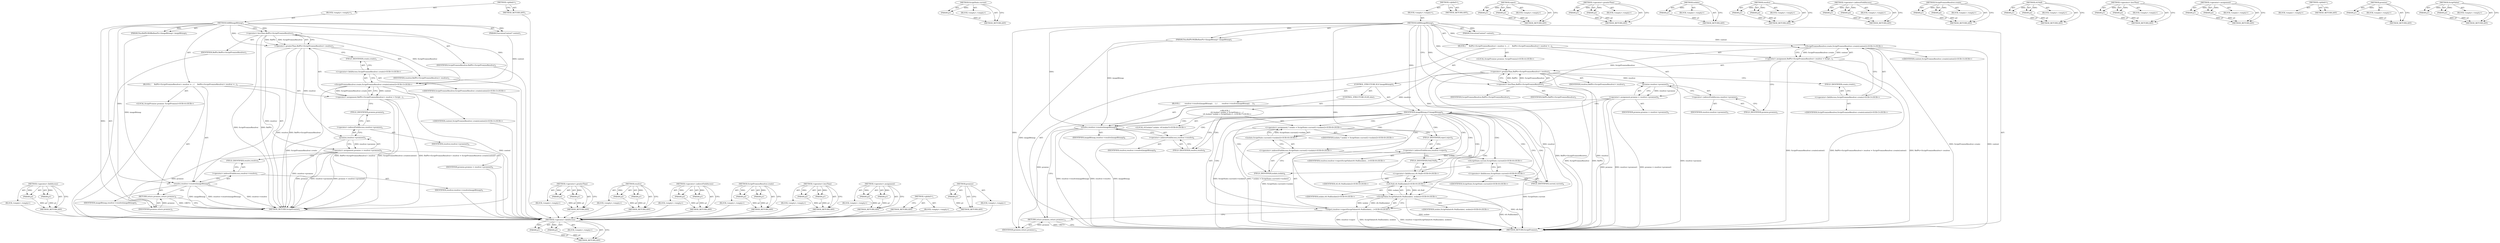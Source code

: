 digraph "ScriptValue" {
vulnerable_78 [label=<(METHOD,&lt;operator&gt;.fieldAccess)>];
vulnerable_79 [label=<(PARAM,p1)>];
vulnerable_80 [label=<(PARAM,p2)>];
vulnerable_81 [label=<(BLOCK,&lt;empty&gt;,&lt;empty&gt;)>];
vulnerable_82 [label=<(METHOD_RETURN,ANY)>];
vulnerable_6 [label=<(METHOD,&lt;global&gt;)<SUB>1</SUB>>];
vulnerable_7 [label=<(BLOCK,&lt;empty&gt;,&lt;empty&gt;)<SUB>1</SUB>>];
vulnerable_8 [label=<(METHOD,fulfillImageBitmap)<SUB>1</SUB>>];
vulnerable_9 [label=<(PARAM,ExecutionContext* context)<SUB>1</SUB>>];
vulnerable_10 [label=<(PARAM,PassRefPtrWillBeRawPtr&lt;ImageBitmap&gt; imageBitmap)<SUB>1</SUB>>];
vulnerable_11 [label=<(BLOCK,{
     RefPtr&lt;ScriptPromiseResolver&gt; resolver =...,{
     RefPtr&lt;ScriptPromiseResolver&gt; resolver =...)<SUB>2</SUB>>];
vulnerable_12 [label=<(&lt;operator&gt;.assignment,RefPtr&lt;ScriptPromiseResolver&gt; resolver = Script...)<SUB>3</SUB>>];
vulnerable_13 [label=<(&lt;operator&gt;.greaterThan,RefPtr&lt;ScriptPromiseResolver&gt; resolver)<SUB>3</SUB>>];
vulnerable_14 [label=<(&lt;operator&gt;.lessThan,RefPtr&lt;ScriptPromiseResolver)<SUB>3</SUB>>];
vulnerable_15 [label=<(IDENTIFIER,RefPtr,RefPtr&lt;ScriptPromiseResolver)<SUB>3</SUB>>];
vulnerable_16 [label=<(IDENTIFIER,ScriptPromiseResolver,RefPtr&lt;ScriptPromiseResolver)<SUB>3</SUB>>];
vulnerable_17 [label=<(IDENTIFIER,resolver,RefPtr&lt;ScriptPromiseResolver&gt; resolver)<SUB>3</SUB>>];
vulnerable_18 [label="<(ScriptPromiseResolver.create,ScriptPromiseResolver::create(context))<SUB>3</SUB>>"];
vulnerable_19 [label="<(&lt;operator&gt;.fieldAccess,ScriptPromiseResolver::create)<SUB>3</SUB>>"];
vulnerable_20 [label="<(IDENTIFIER,ScriptPromiseResolver,ScriptPromiseResolver::create(context))<SUB>3</SUB>>"];
vulnerable_21 [label=<(FIELD_IDENTIFIER,create,create)<SUB>3</SUB>>];
vulnerable_22 [label="<(IDENTIFIER,context,ScriptPromiseResolver::create(context))<SUB>3</SUB>>"];
vulnerable_23 [label="<(LOCAL,ScriptPromise promise: ScriptPromise)<SUB>4</SUB>>"];
vulnerable_24 [label=<(&lt;operator&gt;.assignment,promise = resolver-&gt;promise())<SUB>4</SUB>>];
vulnerable_25 [label=<(IDENTIFIER,promise,promise = resolver-&gt;promise())<SUB>4</SUB>>];
vulnerable_26 [label=<(promise,resolver-&gt;promise())<SUB>4</SUB>>];
vulnerable_27 [label=<(&lt;operator&gt;.indirectFieldAccess,resolver-&gt;promise)<SUB>4</SUB>>];
vulnerable_28 [label=<(IDENTIFIER,resolver,resolver-&gt;promise())<SUB>4</SUB>>];
vulnerable_29 [label=<(FIELD_IDENTIFIER,promise,promise)<SUB>4</SUB>>];
vulnerable_30 [label=<(resolve,resolver-&gt;resolve(imageBitmap))<SUB>5</SUB>>];
vulnerable_31 [label=<(&lt;operator&gt;.indirectFieldAccess,resolver-&gt;resolve)<SUB>5</SUB>>];
vulnerable_32 [label=<(IDENTIFIER,resolver,resolver-&gt;resolve(imageBitmap))<SUB>5</SUB>>];
vulnerable_33 [label=<(FIELD_IDENTIFIER,resolve,resolve)<SUB>5</SUB>>];
vulnerable_34 [label=<(IDENTIFIER,imageBitmap,resolver-&gt;resolve(imageBitmap))<SUB>5</SUB>>];
vulnerable_35 [label=<(RETURN,return promise;,return promise;)<SUB>6</SUB>>];
vulnerable_36 [label=<(IDENTIFIER,promise,return promise;)<SUB>6</SUB>>];
vulnerable_37 [label=<(METHOD_RETURN,ScriptPromise)<SUB>1</SUB>>];
vulnerable_39 [label=<(METHOD_RETURN,ANY)<SUB>1</SUB>>];
vulnerable_63 [label=<(METHOD,&lt;operator&gt;.greaterThan)>];
vulnerable_64 [label=<(PARAM,p1)>];
vulnerable_65 [label=<(PARAM,p2)>];
vulnerable_66 [label=<(BLOCK,&lt;empty&gt;,&lt;empty&gt;)>];
vulnerable_67 [label=<(METHOD_RETURN,ANY)>];
vulnerable_92 [label=<(METHOD,resolve)>];
vulnerable_93 [label=<(PARAM,p1)>];
vulnerable_94 [label=<(PARAM,p2)>];
vulnerable_95 [label=<(BLOCK,&lt;empty&gt;,&lt;empty&gt;)>];
vulnerable_96 [label=<(METHOD_RETURN,ANY)>];
vulnerable_87 [label=<(METHOD,&lt;operator&gt;.indirectFieldAccess)>];
vulnerable_88 [label=<(PARAM,p1)>];
vulnerable_89 [label=<(PARAM,p2)>];
vulnerable_90 [label=<(BLOCK,&lt;empty&gt;,&lt;empty&gt;)>];
vulnerable_91 [label=<(METHOD_RETURN,ANY)>];
vulnerable_73 [label=<(METHOD,ScriptPromiseResolver.create)>];
vulnerable_74 [label=<(PARAM,p1)>];
vulnerable_75 [label=<(PARAM,p2)>];
vulnerable_76 [label=<(BLOCK,&lt;empty&gt;,&lt;empty&gt;)>];
vulnerable_77 [label=<(METHOD_RETURN,ANY)>];
vulnerable_68 [label=<(METHOD,&lt;operator&gt;.lessThan)>];
vulnerable_69 [label=<(PARAM,p1)>];
vulnerable_70 [label=<(PARAM,p2)>];
vulnerable_71 [label=<(BLOCK,&lt;empty&gt;,&lt;empty&gt;)>];
vulnerable_72 [label=<(METHOD_RETURN,ANY)>];
vulnerable_58 [label=<(METHOD,&lt;operator&gt;.assignment)>];
vulnerable_59 [label=<(PARAM,p1)>];
vulnerable_60 [label=<(PARAM,p2)>];
vulnerable_61 [label=<(BLOCK,&lt;empty&gt;,&lt;empty&gt;)>];
vulnerable_62 [label=<(METHOD_RETURN,ANY)>];
vulnerable_52 [label=<(METHOD,&lt;global&gt;)<SUB>1</SUB>>];
vulnerable_53 [label=<(BLOCK,&lt;empty&gt;,&lt;empty&gt;)>];
vulnerable_54 [label=<(METHOD_RETURN,ANY)>];
vulnerable_83 [label=<(METHOD,promise)>];
vulnerable_84 [label=<(PARAM,p1)>];
vulnerable_85 [label=<(BLOCK,&lt;empty&gt;,&lt;empty&gt;)>];
vulnerable_86 [label=<(METHOD_RETURN,ANY)>];
fixed_108 [label=<(METHOD,&lt;operator&gt;.fieldAccess)>];
fixed_109 [label=<(PARAM,p1)>];
fixed_110 [label=<(PARAM,p2)>];
fixed_111 [label=<(BLOCK,&lt;empty&gt;,&lt;empty&gt;)>];
fixed_112 [label=<(METHOD_RETURN,ANY)>];
fixed_131 [label=<(METHOD,ScriptState.current)>];
fixed_132 [label=<(PARAM,p1)>];
fixed_133 [label=<(BLOCK,&lt;empty&gt;,&lt;empty&gt;)>];
fixed_134 [label=<(METHOD_RETURN,ANY)>];
fixed_6 [label=<(METHOD,&lt;global&gt;)<SUB>1</SUB>>];
fixed_7 [label=<(BLOCK,&lt;empty&gt;,&lt;empty&gt;)<SUB>1</SUB>>];
fixed_8 [label=<(METHOD,fulfillImageBitmap)<SUB>1</SUB>>];
fixed_9 [label=<(PARAM,ExecutionContext* context)<SUB>1</SUB>>];
fixed_10 [label=<(PARAM,PassRefPtrWillBeRawPtr&lt;ImageBitmap&gt; imageBitmap)<SUB>1</SUB>>];
fixed_11 [label=<(BLOCK,{
     RefPtr&lt;ScriptPromiseResolver&gt; resolver =...,{
     RefPtr&lt;ScriptPromiseResolver&gt; resolver =...)<SUB>2</SUB>>];
fixed_12 [label=<(&lt;operator&gt;.assignment,RefPtr&lt;ScriptPromiseResolver&gt; resolver = Script...)<SUB>3</SUB>>];
fixed_13 [label=<(&lt;operator&gt;.greaterThan,RefPtr&lt;ScriptPromiseResolver&gt; resolver)<SUB>3</SUB>>];
fixed_14 [label=<(&lt;operator&gt;.lessThan,RefPtr&lt;ScriptPromiseResolver)<SUB>3</SUB>>];
fixed_15 [label=<(IDENTIFIER,RefPtr,RefPtr&lt;ScriptPromiseResolver)<SUB>3</SUB>>];
fixed_16 [label=<(IDENTIFIER,ScriptPromiseResolver,RefPtr&lt;ScriptPromiseResolver)<SUB>3</SUB>>];
fixed_17 [label=<(IDENTIFIER,resolver,RefPtr&lt;ScriptPromiseResolver&gt; resolver)<SUB>3</SUB>>];
fixed_18 [label="<(ScriptPromiseResolver.create,ScriptPromiseResolver::create(context))<SUB>3</SUB>>"];
fixed_19 [label="<(&lt;operator&gt;.fieldAccess,ScriptPromiseResolver::create)<SUB>3</SUB>>"];
fixed_20 [label="<(IDENTIFIER,ScriptPromiseResolver,ScriptPromiseResolver::create(context))<SUB>3</SUB>>"];
fixed_21 [label=<(FIELD_IDENTIFIER,create,create)<SUB>3</SUB>>];
fixed_22 [label="<(IDENTIFIER,context,ScriptPromiseResolver::create(context))<SUB>3</SUB>>"];
fixed_23 [label="<(LOCAL,ScriptPromise promise: ScriptPromise)<SUB>4</SUB>>"];
fixed_24 [label=<(&lt;operator&gt;.assignment,promise = resolver-&gt;promise())<SUB>4</SUB>>];
fixed_25 [label=<(IDENTIFIER,promise,promise = resolver-&gt;promise())<SUB>4</SUB>>];
fixed_26 [label=<(promise,resolver-&gt;promise())<SUB>4</SUB>>];
fixed_27 [label=<(&lt;operator&gt;.indirectFieldAccess,resolver-&gt;promise)<SUB>4</SUB>>];
fixed_28 [label=<(IDENTIFIER,resolver,resolver-&gt;promise())<SUB>4</SUB>>];
fixed_29 [label=<(FIELD_IDENTIFIER,promise,promise)<SUB>4</SUB>>];
fixed_30 [label=<(CONTROL_STRUCTURE,IF,if (imageBitmap))<SUB>5</SUB>>];
fixed_31 [label=<(IDENTIFIER,imageBitmap,if (imageBitmap))<SUB>5</SUB>>];
fixed_32 [label=<(BLOCK,{
        resolver-&gt;resolve(imageBitmap);
    },{
        resolver-&gt;resolve(imageBitmap);
    })<SUB>5</SUB>>];
fixed_33 [label=<(resolve,resolver-&gt;resolve(imageBitmap))<SUB>6</SUB>>];
fixed_34 [label=<(&lt;operator&gt;.indirectFieldAccess,resolver-&gt;resolve)<SUB>6</SUB>>];
fixed_35 [label=<(IDENTIFIER,resolver,resolver-&gt;resolve(imageBitmap))<SUB>6</SUB>>];
fixed_36 [label=<(FIELD_IDENTIFIER,resolve,resolve)<SUB>6</SUB>>];
fixed_37 [label=<(IDENTIFIER,imageBitmap,resolver-&gt;resolve(imageBitmap))<SUB>6</SUB>>];
fixed_38 [label=<(CONTROL_STRUCTURE,ELSE,else)<SUB>7</SUB>>];
fixed_39 [label="<(BLOCK,{
        v8::Isolate* isolate = ScriptState::c...,{
        v8::Isolate* isolate = ScriptState::c...)<SUB>7</SUB>>"];
fixed_40 [label="<(LOCAL,v8.Isolate* isolate: v8.Isolate*)<SUB>8</SUB>>"];
fixed_41 [label="<(&lt;operator&gt;.assignment,* isolate = ScriptState::current()-&gt;isolate())<SUB>8</SUB>>"];
fixed_42 [label="<(IDENTIFIER,isolate,* isolate = ScriptState::current()-&gt;isolate())<SUB>8</SUB>>"];
fixed_43 [label="<(isolate,ScriptState::current()-&gt;isolate())<SUB>8</SUB>>"];
fixed_44 [label="<(&lt;operator&gt;.indirectFieldAccess,ScriptState::current()-&gt;isolate)<SUB>8</SUB>>"];
fixed_45 [label="<(ScriptState.current,ScriptState::current())<SUB>8</SUB>>"];
fixed_46 [label="<(&lt;operator&gt;.fieldAccess,ScriptState::current)<SUB>8</SUB>>"];
fixed_47 [label="<(IDENTIFIER,ScriptState,ScriptState::current())<SUB>8</SUB>>"];
fixed_48 [label=<(FIELD_IDENTIFIER,current,current)<SUB>8</SUB>>];
fixed_49 [label=<(FIELD_IDENTIFIER,isolate,isolate)<SUB>8</SUB>>];
fixed_50 [label="<(reject,resolver-&gt;reject(ScriptValue(v8::Null(isolate),...)<SUB>9</SUB>>"];
fixed_51 [label=<(&lt;operator&gt;.indirectFieldAccess,resolver-&gt;reject)<SUB>9</SUB>>];
fixed_52 [label="<(IDENTIFIER,resolver,resolver-&gt;reject(ScriptValue(v8::Null(isolate),...)<SUB>9</SUB>>"];
fixed_53 [label=<(FIELD_IDENTIFIER,reject,reject)<SUB>9</SUB>>];
fixed_54 [label="<(ScriptValue,ScriptValue(v8::Null(isolate), isolate))<SUB>9</SUB>>"];
fixed_55 [label="<(v8.Null,v8::Null(isolate))<SUB>9</SUB>>"];
fixed_56 [label="<(&lt;operator&gt;.fieldAccess,v8::Null)<SUB>9</SUB>>"];
fixed_57 [label="<(IDENTIFIER,v8,v8::Null(isolate))<SUB>9</SUB>>"];
fixed_58 [label=<(FIELD_IDENTIFIER,Null,Null)<SUB>9</SUB>>];
fixed_59 [label="<(IDENTIFIER,isolate,v8::Null(isolate))<SUB>9</SUB>>"];
fixed_60 [label="<(IDENTIFIER,isolate,ScriptValue(v8::Null(isolate), isolate))<SUB>9</SUB>>"];
fixed_61 [label=<(RETURN,return promise;,return promise;)<SUB>11</SUB>>];
fixed_62 [label=<(IDENTIFIER,promise,return promise;)<SUB>11</SUB>>];
fixed_63 [label=<(METHOD_RETURN,ScriptPromise)<SUB>1</SUB>>];
fixed_65 [label=<(METHOD_RETURN,ANY)<SUB>1</SUB>>];
fixed_135 [label=<(METHOD,reject)>];
fixed_136 [label=<(PARAM,p1)>];
fixed_137 [label=<(PARAM,p2)>];
fixed_138 [label=<(BLOCK,&lt;empty&gt;,&lt;empty&gt;)>];
fixed_139 [label=<(METHOD_RETURN,ANY)>];
fixed_93 [label=<(METHOD,&lt;operator&gt;.greaterThan)>];
fixed_94 [label=<(PARAM,p1)>];
fixed_95 [label=<(PARAM,p2)>];
fixed_96 [label=<(BLOCK,&lt;empty&gt;,&lt;empty&gt;)>];
fixed_97 [label=<(METHOD_RETURN,ANY)>];
fixed_127 [label=<(METHOD,isolate)>];
fixed_128 [label=<(PARAM,p1)>];
fixed_129 [label=<(BLOCK,&lt;empty&gt;,&lt;empty&gt;)>];
fixed_130 [label=<(METHOD_RETURN,ANY)>];
fixed_122 [label=<(METHOD,resolve)>];
fixed_123 [label=<(PARAM,p1)>];
fixed_124 [label=<(PARAM,p2)>];
fixed_125 [label=<(BLOCK,&lt;empty&gt;,&lt;empty&gt;)>];
fixed_126 [label=<(METHOD_RETURN,ANY)>];
fixed_117 [label=<(METHOD,&lt;operator&gt;.indirectFieldAccess)>];
fixed_118 [label=<(PARAM,p1)>];
fixed_119 [label=<(PARAM,p2)>];
fixed_120 [label=<(BLOCK,&lt;empty&gt;,&lt;empty&gt;)>];
fixed_121 [label=<(METHOD_RETURN,ANY)>];
fixed_103 [label=<(METHOD,ScriptPromiseResolver.create)>];
fixed_104 [label=<(PARAM,p1)>];
fixed_105 [label=<(PARAM,p2)>];
fixed_106 [label=<(BLOCK,&lt;empty&gt;,&lt;empty&gt;)>];
fixed_107 [label=<(METHOD_RETURN,ANY)>];
fixed_145 [label=<(METHOD,v8.Null)>];
fixed_146 [label=<(PARAM,p1)>];
fixed_147 [label=<(PARAM,p2)>];
fixed_148 [label=<(BLOCK,&lt;empty&gt;,&lt;empty&gt;)>];
fixed_149 [label=<(METHOD_RETURN,ANY)>];
fixed_98 [label=<(METHOD,&lt;operator&gt;.lessThan)>];
fixed_99 [label=<(PARAM,p1)>];
fixed_100 [label=<(PARAM,p2)>];
fixed_101 [label=<(BLOCK,&lt;empty&gt;,&lt;empty&gt;)>];
fixed_102 [label=<(METHOD_RETURN,ANY)>];
fixed_88 [label=<(METHOD,&lt;operator&gt;.assignment)>];
fixed_89 [label=<(PARAM,p1)>];
fixed_90 [label=<(PARAM,p2)>];
fixed_91 [label=<(BLOCK,&lt;empty&gt;,&lt;empty&gt;)>];
fixed_92 [label=<(METHOD_RETURN,ANY)>];
fixed_82 [label=<(METHOD,&lt;global&gt;)<SUB>1</SUB>>];
fixed_83 [label=<(BLOCK,&lt;empty&gt;,&lt;empty&gt;)>];
fixed_84 [label=<(METHOD_RETURN,ANY)>];
fixed_113 [label=<(METHOD,promise)>];
fixed_114 [label=<(PARAM,p1)>];
fixed_115 [label=<(BLOCK,&lt;empty&gt;,&lt;empty&gt;)>];
fixed_116 [label=<(METHOD_RETURN,ANY)>];
fixed_140 [label=<(METHOD,ScriptValue)>];
fixed_141 [label=<(PARAM,p1)>];
fixed_142 [label=<(PARAM,p2)>];
fixed_143 [label=<(BLOCK,&lt;empty&gt;,&lt;empty&gt;)>];
fixed_144 [label=<(METHOD_RETURN,ANY)>];
vulnerable_78 -> vulnerable_79  [key=0, label="AST: "];
vulnerable_78 -> vulnerable_79  [key=1, label="DDG: "];
vulnerable_78 -> vulnerable_81  [key=0, label="AST: "];
vulnerable_78 -> vulnerable_80  [key=0, label="AST: "];
vulnerable_78 -> vulnerable_80  [key=1, label="DDG: "];
vulnerable_78 -> vulnerable_82  [key=0, label="AST: "];
vulnerable_78 -> vulnerable_82  [key=1, label="CFG: "];
vulnerable_79 -> vulnerable_82  [key=0, label="DDG: p1"];
vulnerable_80 -> vulnerable_82  [key=0, label="DDG: p2"];
vulnerable_81 -> fixed_108  [key=0];
vulnerable_82 -> fixed_108  [key=0];
vulnerable_6 -> vulnerable_7  [key=0, label="AST: "];
vulnerable_6 -> vulnerable_39  [key=0, label="AST: "];
vulnerable_6 -> vulnerable_39  [key=1, label="CFG: "];
vulnerable_7 -> vulnerable_8  [key=0, label="AST: "];
vulnerable_8 -> vulnerable_9  [key=0, label="AST: "];
vulnerable_8 -> vulnerable_9  [key=1, label="DDG: "];
vulnerable_8 -> vulnerable_10  [key=0, label="AST: "];
vulnerable_8 -> vulnerable_10  [key=1, label="DDG: "];
vulnerable_8 -> vulnerable_11  [key=0, label="AST: "];
vulnerable_8 -> vulnerable_37  [key=0, label="AST: "];
vulnerable_8 -> vulnerable_14  [key=0, label="CFG: "];
vulnerable_8 -> vulnerable_14  [key=1, label="DDG: "];
vulnerable_8 -> vulnerable_30  [key=0, label="DDG: "];
vulnerable_8 -> vulnerable_36  [key=0, label="DDG: "];
vulnerable_8 -> vulnerable_13  [key=0, label="DDG: "];
vulnerable_8 -> vulnerable_18  [key=0, label="DDG: "];
vulnerable_9 -> vulnerable_18  [key=0, label="DDG: context"];
vulnerable_10 -> vulnerable_30  [key=0, label="DDG: imageBitmap"];
vulnerable_11 -> vulnerable_12  [key=0, label="AST: "];
vulnerable_11 -> vulnerable_23  [key=0, label="AST: "];
vulnerable_11 -> vulnerable_24  [key=0, label="AST: "];
vulnerable_11 -> vulnerable_30  [key=0, label="AST: "];
vulnerable_11 -> vulnerable_35  [key=0, label="AST: "];
vulnerable_12 -> vulnerable_13  [key=0, label="AST: "];
vulnerable_12 -> vulnerable_18  [key=0, label="AST: "];
vulnerable_12 -> vulnerable_29  [key=0, label="CFG: "];
vulnerable_12 -> vulnerable_37  [key=0, label="DDG: RefPtr&lt;ScriptPromiseResolver&gt; resolver"];
vulnerable_12 -> vulnerable_37  [key=1, label="DDG: ScriptPromiseResolver::create(context)"];
vulnerable_12 -> vulnerable_37  [key=2, label="DDG: RefPtr&lt;ScriptPromiseResolver&gt; resolver = ScriptPromiseResolver::create(context)"];
vulnerable_13 -> vulnerable_14  [key=0, label="AST: "];
vulnerable_13 -> vulnerable_17  [key=0, label="AST: "];
vulnerable_13 -> vulnerable_21  [key=0, label="CFG: "];
vulnerable_13 -> vulnerable_37  [key=0, label="DDG: RefPtr&lt;ScriptPromiseResolver"];
vulnerable_13 -> vulnerable_37  [key=1, label="DDG: resolver"];
vulnerable_13 -> vulnerable_30  [key=0, label="DDG: resolver"];
vulnerable_13 -> vulnerable_26  [key=0, label="DDG: resolver"];
vulnerable_14 -> vulnerable_15  [key=0, label="AST: "];
vulnerable_14 -> vulnerable_16  [key=0, label="AST: "];
vulnerable_14 -> vulnerable_13  [key=0, label="CFG: "];
vulnerable_14 -> vulnerable_13  [key=1, label="DDG: RefPtr"];
vulnerable_14 -> vulnerable_13  [key=2, label="DDG: ScriptPromiseResolver"];
vulnerable_14 -> vulnerable_37  [key=0, label="DDG: ScriptPromiseResolver"];
vulnerable_14 -> vulnerable_37  [key=1, label="DDG: RefPtr"];
vulnerable_14 -> vulnerable_18  [key=0, label="DDG: ScriptPromiseResolver"];
vulnerable_15 -> fixed_108  [key=0];
vulnerable_16 -> fixed_108  [key=0];
vulnerable_17 -> fixed_108  [key=0];
vulnerable_18 -> vulnerable_19  [key=0, label="AST: "];
vulnerable_18 -> vulnerable_22  [key=0, label="AST: "];
vulnerable_18 -> vulnerable_12  [key=0, label="CFG: "];
vulnerable_18 -> vulnerable_12  [key=1, label="DDG: ScriptPromiseResolver::create"];
vulnerable_18 -> vulnerable_12  [key=2, label="DDG: context"];
vulnerable_18 -> vulnerable_37  [key=0, label="DDG: ScriptPromiseResolver::create"];
vulnerable_18 -> vulnerable_37  [key=1, label="DDG: context"];
vulnerable_19 -> vulnerable_20  [key=0, label="AST: "];
vulnerable_19 -> vulnerable_21  [key=0, label="AST: "];
vulnerable_19 -> vulnerable_18  [key=0, label="CFG: "];
vulnerable_20 -> fixed_108  [key=0];
vulnerable_21 -> vulnerable_19  [key=0, label="CFG: "];
vulnerable_22 -> fixed_108  [key=0];
vulnerable_23 -> fixed_108  [key=0];
vulnerable_24 -> vulnerable_25  [key=0, label="AST: "];
vulnerable_24 -> vulnerable_26  [key=0, label="AST: "];
vulnerable_24 -> vulnerable_33  [key=0, label="CFG: "];
vulnerable_24 -> vulnerable_37  [key=0, label="DDG: promise"];
vulnerable_24 -> vulnerable_37  [key=1, label="DDG: resolver-&gt;promise()"];
vulnerable_24 -> vulnerable_37  [key=2, label="DDG: promise = resolver-&gt;promise()"];
vulnerable_24 -> vulnerable_36  [key=0, label="DDG: promise"];
vulnerable_25 -> fixed_108  [key=0];
vulnerable_26 -> vulnerable_27  [key=0, label="AST: "];
vulnerable_26 -> vulnerable_24  [key=0, label="CFG: "];
vulnerable_26 -> vulnerable_24  [key=1, label="DDG: resolver-&gt;promise"];
vulnerable_26 -> vulnerable_37  [key=0, label="DDG: resolver-&gt;promise"];
vulnerable_27 -> vulnerable_28  [key=0, label="AST: "];
vulnerable_27 -> vulnerable_29  [key=0, label="AST: "];
vulnerable_27 -> vulnerable_26  [key=0, label="CFG: "];
vulnerable_28 -> fixed_108  [key=0];
vulnerable_29 -> vulnerable_27  [key=0, label="CFG: "];
vulnerable_30 -> vulnerable_31  [key=0, label="AST: "];
vulnerable_30 -> vulnerable_34  [key=0, label="AST: "];
vulnerable_30 -> vulnerable_35  [key=0, label="CFG: "];
vulnerable_30 -> vulnerable_37  [key=0, label="DDG: resolver-&gt;resolve"];
vulnerable_30 -> vulnerable_37  [key=1, label="DDG: imageBitmap"];
vulnerable_30 -> vulnerable_37  [key=2, label="DDG: resolver-&gt;resolve(imageBitmap)"];
vulnerable_31 -> vulnerable_32  [key=0, label="AST: "];
vulnerable_31 -> vulnerable_33  [key=0, label="AST: "];
vulnerable_31 -> vulnerable_30  [key=0, label="CFG: "];
vulnerable_32 -> fixed_108  [key=0];
vulnerable_33 -> vulnerable_31  [key=0, label="CFG: "];
vulnerable_34 -> fixed_108  [key=0];
vulnerable_35 -> vulnerable_36  [key=0, label="AST: "];
vulnerable_35 -> vulnerable_37  [key=0, label="CFG: "];
vulnerable_35 -> vulnerable_37  [key=1, label="DDG: &lt;RET&gt;"];
vulnerable_36 -> vulnerable_35  [key=0, label="DDG: promise"];
vulnerable_37 -> fixed_108  [key=0];
vulnerable_39 -> fixed_108  [key=0];
vulnerable_63 -> vulnerable_64  [key=0, label="AST: "];
vulnerable_63 -> vulnerable_64  [key=1, label="DDG: "];
vulnerable_63 -> vulnerable_66  [key=0, label="AST: "];
vulnerable_63 -> vulnerable_65  [key=0, label="AST: "];
vulnerable_63 -> vulnerable_65  [key=1, label="DDG: "];
vulnerable_63 -> vulnerable_67  [key=0, label="AST: "];
vulnerable_63 -> vulnerable_67  [key=1, label="CFG: "];
vulnerable_64 -> vulnerable_67  [key=0, label="DDG: p1"];
vulnerable_65 -> vulnerable_67  [key=0, label="DDG: p2"];
vulnerable_66 -> fixed_108  [key=0];
vulnerable_67 -> fixed_108  [key=0];
vulnerable_92 -> vulnerable_93  [key=0, label="AST: "];
vulnerable_92 -> vulnerable_93  [key=1, label="DDG: "];
vulnerable_92 -> vulnerable_95  [key=0, label="AST: "];
vulnerable_92 -> vulnerable_94  [key=0, label="AST: "];
vulnerable_92 -> vulnerable_94  [key=1, label="DDG: "];
vulnerable_92 -> vulnerable_96  [key=0, label="AST: "];
vulnerable_92 -> vulnerable_96  [key=1, label="CFG: "];
vulnerable_93 -> vulnerable_96  [key=0, label="DDG: p1"];
vulnerable_94 -> vulnerable_96  [key=0, label="DDG: p2"];
vulnerable_95 -> fixed_108  [key=0];
vulnerable_96 -> fixed_108  [key=0];
vulnerable_87 -> vulnerable_88  [key=0, label="AST: "];
vulnerable_87 -> vulnerable_88  [key=1, label="DDG: "];
vulnerable_87 -> vulnerable_90  [key=0, label="AST: "];
vulnerable_87 -> vulnerable_89  [key=0, label="AST: "];
vulnerable_87 -> vulnerable_89  [key=1, label="DDG: "];
vulnerable_87 -> vulnerable_91  [key=0, label="AST: "];
vulnerable_87 -> vulnerable_91  [key=1, label="CFG: "];
vulnerable_88 -> vulnerable_91  [key=0, label="DDG: p1"];
vulnerable_89 -> vulnerable_91  [key=0, label="DDG: p2"];
vulnerable_90 -> fixed_108  [key=0];
vulnerable_91 -> fixed_108  [key=0];
vulnerable_73 -> vulnerable_74  [key=0, label="AST: "];
vulnerable_73 -> vulnerable_74  [key=1, label="DDG: "];
vulnerable_73 -> vulnerable_76  [key=0, label="AST: "];
vulnerable_73 -> vulnerable_75  [key=0, label="AST: "];
vulnerable_73 -> vulnerable_75  [key=1, label="DDG: "];
vulnerable_73 -> vulnerable_77  [key=0, label="AST: "];
vulnerable_73 -> vulnerable_77  [key=1, label="CFG: "];
vulnerable_74 -> vulnerable_77  [key=0, label="DDG: p1"];
vulnerable_75 -> vulnerable_77  [key=0, label="DDG: p2"];
vulnerable_76 -> fixed_108  [key=0];
vulnerable_77 -> fixed_108  [key=0];
vulnerable_68 -> vulnerable_69  [key=0, label="AST: "];
vulnerable_68 -> vulnerable_69  [key=1, label="DDG: "];
vulnerable_68 -> vulnerable_71  [key=0, label="AST: "];
vulnerable_68 -> vulnerable_70  [key=0, label="AST: "];
vulnerable_68 -> vulnerable_70  [key=1, label="DDG: "];
vulnerable_68 -> vulnerable_72  [key=0, label="AST: "];
vulnerable_68 -> vulnerable_72  [key=1, label="CFG: "];
vulnerable_69 -> vulnerable_72  [key=0, label="DDG: p1"];
vulnerable_70 -> vulnerable_72  [key=0, label="DDG: p2"];
vulnerable_71 -> fixed_108  [key=0];
vulnerable_72 -> fixed_108  [key=0];
vulnerable_58 -> vulnerable_59  [key=0, label="AST: "];
vulnerable_58 -> vulnerable_59  [key=1, label="DDG: "];
vulnerable_58 -> vulnerable_61  [key=0, label="AST: "];
vulnerable_58 -> vulnerable_60  [key=0, label="AST: "];
vulnerable_58 -> vulnerable_60  [key=1, label="DDG: "];
vulnerable_58 -> vulnerable_62  [key=0, label="AST: "];
vulnerable_58 -> vulnerable_62  [key=1, label="CFG: "];
vulnerable_59 -> vulnerable_62  [key=0, label="DDG: p1"];
vulnerable_60 -> vulnerable_62  [key=0, label="DDG: p2"];
vulnerable_61 -> fixed_108  [key=0];
vulnerable_62 -> fixed_108  [key=0];
vulnerable_52 -> vulnerable_53  [key=0, label="AST: "];
vulnerable_52 -> vulnerable_54  [key=0, label="AST: "];
vulnerable_52 -> vulnerable_54  [key=1, label="CFG: "];
vulnerable_53 -> fixed_108  [key=0];
vulnerable_54 -> fixed_108  [key=0];
vulnerable_83 -> vulnerable_84  [key=0, label="AST: "];
vulnerable_83 -> vulnerable_84  [key=1, label="DDG: "];
vulnerable_83 -> vulnerable_85  [key=0, label="AST: "];
vulnerable_83 -> vulnerable_86  [key=0, label="AST: "];
vulnerable_83 -> vulnerable_86  [key=1, label="CFG: "];
vulnerable_84 -> vulnerable_86  [key=0, label="DDG: p1"];
vulnerable_85 -> fixed_108  [key=0];
vulnerable_86 -> fixed_108  [key=0];
fixed_108 -> fixed_109  [key=0, label="AST: "];
fixed_108 -> fixed_109  [key=1, label="DDG: "];
fixed_108 -> fixed_111  [key=0, label="AST: "];
fixed_108 -> fixed_110  [key=0, label="AST: "];
fixed_108 -> fixed_110  [key=1, label="DDG: "];
fixed_108 -> fixed_112  [key=0, label="AST: "];
fixed_108 -> fixed_112  [key=1, label="CFG: "];
fixed_109 -> fixed_112  [key=0, label="DDG: p1"];
fixed_110 -> fixed_112  [key=0, label="DDG: p2"];
fixed_131 -> fixed_132  [key=0, label="AST: "];
fixed_131 -> fixed_132  [key=1, label="DDG: "];
fixed_131 -> fixed_133  [key=0, label="AST: "];
fixed_131 -> fixed_134  [key=0, label="AST: "];
fixed_131 -> fixed_134  [key=1, label="CFG: "];
fixed_132 -> fixed_134  [key=0, label="DDG: p1"];
fixed_6 -> fixed_7  [key=0, label="AST: "];
fixed_6 -> fixed_65  [key=0, label="AST: "];
fixed_6 -> fixed_65  [key=1, label="CFG: "];
fixed_7 -> fixed_8  [key=0, label="AST: "];
fixed_8 -> fixed_9  [key=0, label="AST: "];
fixed_8 -> fixed_9  [key=1, label="DDG: "];
fixed_8 -> fixed_10  [key=0, label="AST: "];
fixed_8 -> fixed_10  [key=1, label="DDG: "];
fixed_8 -> fixed_11  [key=0, label="AST: "];
fixed_8 -> fixed_63  [key=0, label="AST: "];
fixed_8 -> fixed_14  [key=0, label="CFG: "];
fixed_8 -> fixed_14  [key=1, label="DDG: "];
fixed_8 -> fixed_31  [key=0, label="DDG: "];
fixed_8 -> fixed_62  [key=0, label="DDG: "];
fixed_8 -> fixed_13  [key=0, label="DDG: "];
fixed_8 -> fixed_18  [key=0, label="DDG: "];
fixed_8 -> fixed_33  [key=0, label="DDG: "];
fixed_8 -> fixed_54  [key=0, label="DDG: "];
fixed_8 -> fixed_55  [key=0, label="DDG: "];
fixed_9 -> fixed_18  [key=0, label="DDG: context"];
fixed_10 -> fixed_63  [key=0, label="DDG: imageBitmap"];
fixed_10 -> fixed_33  [key=0, label="DDG: imageBitmap"];
fixed_11 -> fixed_12  [key=0, label="AST: "];
fixed_11 -> fixed_23  [key=0, label="AST: "];
fixed_11 -> fixed_24  [key=0, label="AST: "];
fixed_11 -> fixed_30  [key=0, label="AST: "];
fixed_11 -> fixed_61  [key=0, label="AST: "];
fixed_12 -> fixed_13  [key=0, label="AST: "];
fixed_12 -> fixed_18  [key=0, label="AST: "];
fixed_12 -> fixed_29  [key=0, label="CFG: "];
fixed_12 -> fixed_63  [key=0, label="DDG: RefPtr&lt;ScriptPromiseResolver&gt; resolver"];
fixed_12 -> fixed_63  [key=1, label="DDG: ScriptPromiseResolver::create(context)"];
fixed_12 -> fixed_63  [key=2, label="DDG: RefPtr&lt;ScriptPromiseResolver&gt; resolver = ScriptPromiseResolver::create(context)"];
fixed_13 -> fixed_14  [key=0, label="AST: "];
fixed_13 -> fixed_17  [key=0, label="AST: "];
fixed_13 -> fixed_21  [key=0, label="CFG: "];
fixed_13 -> fixed_63  [key=0, label="DDG: RefPtr&lt;ScriptPromiseResolver"];
fixed_13 -> fixed_63  [key=1, label="DDG: resolver"];
fixed_13 -> fixed_26  [key=0, label="DDG: resolver"];
fixed_13 -> fixed_33  [key=0, label="DDG: resolver"];
fixed_13 -> fixed_50  [key=0, label="DDG: resolver"];
fixed_14 -> fixed_15  [key=0, label="AST: "];
fixed_14 -> fixed_16  [key=0, label="AST: "];
fixed_14 -> fixed_13  [key=0, label="CFG: "];
fixed_14 -> fixed_13  [key=1, label="DDG: RefPtr"];
fixed_14 -> fixed_13  [key=2, label="DDG: ScriptPromiseResolver"];
fixed_14 -> fixed_63  [key=0, label="DDG: ScriptPromiseResolver"];
fixed_14 -> fixed_63  [key=1, label="DDG: RefPtr"];
fixed_14 -> fixed_18  [key=0, label="DDG: ScriptPromiseResolver"];
fixed_18 -> fixed_19  [key=0, label="AST: "];
fixed_18 -> fixed_22  [key=0, label="AST: "];
fixed_18 -> fixed_12  [key=0, label="CFG: "];
fixed_18 -> fixed_12  [key=1, label="DDG: ScriptPromiseResolver::create"];
fixed_18 -> fixed_12  [key=2, label="DDG: context"];
fixed_18 -> fixed_63  [key=0, label="DDG: ScriptPromiseResolver::create"];
fixed_18 -> fixed_63  [key=1, label="DDG: context"];
fixed_19 -> fixed_20  [key=0, label="AST: "];
fixed_19 -> fixed_21  [key=0, label="AST: "];
fixed_19 -> fixed_18  [key=0, label="CFG: "];
fixed_21 -> fixed_19  [key=0, label="CFG: "];
fixed_24 -> fixed_25  [key=0, label="AST: "];
fixed_24 -> fixed_26  [key=0, label="AST: "];
fixed_24 -> fixed_31  [key=0, label="CFG: "];
fixed_24 -> fixed_63  [key=0, label="DDG: promise"];
fixed_24 -> fixed_63  [key=1, label="DDG: resolver-&gt;promise()"];
fixed_24 -> fixed_63  [key=2, label="DDG: promise = resolver-&gt;promise()"];
fixed_24 -> fixed_62  [key=0, label="DDG: promise"];
fixed_26 -> fixed_27  [key=0, label="AST: "];
fixed_26 -> fixed_24  [key=0, label="CFG: "];
fixed_26 -> fixed_24  [key=1, label="DDG: resolver-&gt;promise"];
fixed_26 -> fixed_63  [key=0, label="DDG: resolver-&gt;promise"];
fixed_27 -> fixed_28  [key=0, label="AST: "];
fixed_27 -> fixed_29  [key=0, label="AST: "];
fixed_27 -> fixed_26  [key=0, label="CFG: "];
fixed_29 -> fixed_27  [key=0, label="CFG: "];
fixed_30 -> fixed_31  [key=0, label="AST: "];
fixed_30 -> fixed_32  [key=0, label="AST: "];
fixed_30 -> fixed_38  [key=0, label="AST: "];
fixed_31 -> fixed_36  [key=0, label="CFG: "];
fixed_31 -> fixed_36  [key=1, label="CDG: "];
fixed_31 -> fixed_48  [key=0, label="CFG: "];
fixed_31 -> fixed_48  [key=1, label="CDG: "];
fixed_31 -> fixed_34  [key=0, label="CDG: "];
fixed_31 -> fixed_58  [key=0, label="CDG: "];
fixed_31 -> fixed_49  [key=0, label="CDG: "];
fixed_31 -> fixed_33  [key=0, label="CDG: "];
fixed_31 -> fixed_51  [key=0, label="CDG: "];
fixed_31 -> fixed_46  [key=0, label="CDG: "];
fixed_31 -> fixed_53  [key=0, label="CDG: "];
fixed_31 -> fixed_56  [key=0, label="CDG: "];
fixed_31 -> fixed_41  [key=0, label="CDG: "];
fixed_31 -> fixed_45  [key=0, label="CDG: "];
fixed_31 -> fixed_50  [key=0, label="CDG: "];
fixed_31 -> fixed_44  [key=0, label="CDG: "];
fixed_31 -> fixed_55  [key=0, label="CDG: "];
fixed_31 -> fixed_54  [key=0, label="CDG: "];
fixed_31 -> fixed_43  [key=0, label="CDG: "];
fixed_32 -> fixed_33  [key=0, label="AST: "];
fixed_33 -> fixed_34  [key=0, label="AST: "];
fixed_33 -> fixed_37  [key=0, label="AST: "];
fixed_33 -> fixed_61  [key=0, label="CFG: "];
fixed_33 -> fixed_63  [key=0, label="DDG: resolver-&gt;resolve"];
fixed_33 -> fixed_63  [key=1, label="DDG: imageBitmap"];
fixed_33 -> fixed_63  [key=2, label="DDG: resolver-&gt;resolve(imageBitmap)"];
fixed_34 -> fixed_35  [key=0, label="AST: "];
fixed_34 -> fixed_36  [key=0, label="AST: "];
fixed_34 -> fixed_33  [key=0, label="CFG: "];
fixed_36 -> fixed_34  [key=0, label="CFG: "];
fixed_38 -> fixed_39  [key=0, label="AST: "];
fixed_39 -> fixed_40  [key=0, label="AST: "];
fixed_39 -> fixed_41  [key=0, label="AST: "];
fixed_39 -> fixed_50  [key=0, label="AST: "];
fixed_41 -> fixed_42  [key=0, label="AST: "];
fixed_41 -> fixed_43  [key=0, label="AST: "];
fixed_41 -> fixed_53  [key=0, label="CFG: "];
fixed_41 -> fixed_63  [key=0, label="DDG: ScriptState::current()-&gt;isolate()"];
fixed_41 -> fixed_63  [key=1, label="DDG: * isolate = ScriptState::current()-&gt;isolate()"];
fixed_41 -> fixed_55  [key=0, label="DDG: isolate"];
fixed_43 -> fixed_44  [key=0, label="AST: "];
fixed_43 -> fixed_41  [key=0, label="CFG: "];
fixed_43 -> fixed_41  [key=1, label="DDG: ScriptState::current()-&gt;isolate"];
fixed_43 -> fixed_63  [key=0, label="DDG: ScriptState::current()-&gt;isolate"];
fixed_44 -> fixed_45  [key=0, label="AST: "];
fixed_44 -> fixed_49  [key=0, label="AST: "];
fixed_44 -> fixed_43  [key=0, label="CFG: "];
fixed_45 -> fixed_46  [key=0, label="AST: "];
fixed_45 -> fixed_49  [key=0, label="CFG: "];
fixed_45 -> fixed_63  [key=0, label="DDG: ScriptState::current"];
fixed_46 -> fixed_47  [key=0, label="AST: "];
fixed_46 -> fixed_48  [key=0, label="AST: "];
fixed_46 -> fixed_45  [key=0, label="CFG: "];
fixed_48 -> fixed_46  [key=0, label="CFG: "];
fixed_49 -> fixed_44  [key=0, label="CFG: "];
fixed_50 -> fixed_51  [key=0, label="AST: "];
fixed_50 -> fixed_54  [key=0, label="AST: "];
fixed_50 -> fixed_61  [key=0, label="CFG: "];
fixed_50 -> fixed_63  [key=0, label="DDG: resolver-&gt;reject"];
fixed_50 -> fixed_63  [key=1, label="DDG: ScriptValue(v8::Null(isolate), isolate)"];
fixed_50 -> fixed_63  [key=2, label="DDG: resolver-&gt;reject(ScriptValue(v8::Null(isolate), isolate))"];
fixed_51 -> fixed_52  [key=0, label="AST: "];
fixed_51 -> fixed_53  [key=0, label="AST: "];
fixed_51 -> fixed_58  [key=0, label="CFG: "];
fixed_53 -> fixed_51  [key=0, label="CFG: "];
fixed_54 -> fixed_55  [key=0, label="AST: "];
fixed_54 -> fixed_60  [key=0, label="AST: "];
fixed_54 -> fixed_50  [key=0, label="CFG: "];
fixed_54 -> fixed_50  [key=1, label="DDG: v8::Null(isolate)"];
fixed_54 -> fixed_50  [key=2, label="DDG: isolate"];
fixed_54 -> fixed_63  [key=0, label="DDG: v8::Null(isolate)"];
fixed_54 -> fixed_63  [key=1, label="DDG: isolate"];
fixed_55 -> fixed_56  [key=0, label="AST: "];
fixed_55 -> fixed_59  [key=0, label="AST: "];
fixed_55 -> fixed_54  [key=0, label="CFG: "];
fixed_55 -> fixed_54  [key=1, label="DDG: v8::Null"];
fixed_55 -> fixed_54  [key=2, label="DDG: isolate"];
fixed_55 -> fixed_63  [key=0, label="DDG: v8::Null"];
fixed_56 -> fixed_57  [key=0, label="AST: "];
fixed_56 -> fixed_58  [key=0, label="AST: "];
fixed_56 -> fixed_55  [key=0, label="CFG: "];
fixed_58 -> fixed_56  [key=0, label="CFG: "];
fixed_61 -> fixed_62  [key=0, label="AST: "];
fixed_61 -> fixed_63  [key=0, label="CFG: "];
fixed_61 -> fixed_63  [key=1, label="DDG: &lt;RET&gt;"];
fixed_62 -> fixed_61  [key=0, label="DDG: promise"];
fixed_135 -> fixed_136  [key=0, label="AST: "];
fixed_135 -> fixed_136  [key=1, label="DDG: "];
fixed_135 -> fixed_138  [key=0, label="AST: "];
fixed_135 -> fixed_137  [key=0, label="AST: "];
fixed_135 -> fixed_137  [key=1, label="DDG: "];
fixed_135 -> fixed_139  [key=0, label="AST: "];
fixed_135 -> fixed_139  [key=1, label="CFG: "];
fixed_136 -> fixed_139  [key=0, label="DDG: p1"];
fixed_137 -> fixed_139  [key=0, label="DDG: p2"];
fixed_93 -> fixed_94  [key=0, label="AST: "];
fixed_93 -> fixed_94  [key=1, label="DDG: "];
fixed_93 -> fixed_96  [key=0, label="AST: "];
fixed_93 -> fixed_95  [key=0, label="AST: "];
fixed_93 -> fixed_95  [key=1, label="DDG: "];
fixed_93 -> fixed_97  [key=0, label="AST: "];
fixed_93 -> fixed_97  [key=1, label="CFG: "];
fixed_94 -> fixed_97  [key=0, label="DDG: p1"];
fixed_95 -> fixed_97  [key=0, label="DDG: p2"];
fixed_127 -> fixed_128  [key=0, label="AST: "];
fixed_127 -> fixed_128  [key=1, label="DDG: "];
fixed_127 -> fixed_129  [key=0, label="AST: "];
fixed_127 -> fixed_130  [key=0, label="AST: "];
fixed_127 -> fixed_130  [key=1, label="CFG: "];
fixed_128 -> fixed_130  [key=0, label="DDG: p1"];
fixed_122 -> fixed_123  [key=0, label="AST: "];
fixed_122 -> fixed_123  [key=1, label="DDG: "];
fixed_122 -> fixed_125  [key=0, label="AST: "];
fixed_122 -> fixed_124  [key=0, label="AST: "];
fixed_122 -> fixed_124  [key=1, label="DDG: "];
fixed_122 -> fixed_126  [key=0, label="AST: "];
fixed_122 -> fixed_126  [key=1, label="CFG: "];
fixed_123 -> fixed_126  [key=0, label="DDG: p1"];
fixed_124 -> fixed_126  [key=0, label="DDG: p2"];
fixed_117 -> fixed_118  [key=0, label="AST: "];
fixed_117 -> fixed_118  [key=1, label="DDG: "];
fixed_117 -> fixed_120  [key=0, label="AST: "];
fixed_117 -> fixed_119  [key=0, label="AST: "];
fixed_117 -> fixed_119  [key=1, label="DDG: "];
fixed_117 -> fixed_121  [key=0, label="AST: "];
fixed_117 -> fixed_121  [key=1, label="CFG: "];
fixed_118 -> fixed_121  [key=0, label="DDG: p1"];
fixed_119 -> fixed_121  [key=0, label="DDG: p2"];
fixed_103 -> fixed_104  [key=0, label="AST: "];
fixed_103 -> fixed_104  [key=1, label="DDG: "];
fixed_103 -> fixed_106  [key=0, label="AST: "];
fixed_103 -> fixed_105  [key=0, label="AST: "];
fixed_103 -> fixed_105  [key=1, label="DDG: "];
fixed_103 -> fixed_107  [key=0, label="AST: "];
fixed_103 -> fixed_107  [key=1, label="CFG: "];
fixed_104 -> fixed_107  [key=0, label="DDG: p1"];
fixed_105 -> fixed_107  [key=0, label="DDG: p2"];
fixed_145 -> fixed_146  [key=0, label="AST: "];
fixed_145 -> fixed_146  [key=1, label="DDG: "];
fixed_145 -> fixed_148  [key=0, label="AST: "];
fixed_145 -> fixed_147  [key=0, label="AST: "];
fixed_145 -> fixed_147  [key=1, label="DDG: "];
fixed_145 -> fixed_149  [key=0, label="AST: "];
fixed_145 -> fixed_149  [key=1, label="CFG: "];
fixed_146 -> fixed_149  [key=0, label="DDG: p1"];
fixed_147 -> fixed_149  [key=0, label="DDG: p2"];
fixed_98 -> fixed_99  [key=0, label="AST: "];
fixed_98 -> fixed_99  [key=1, label="DDG: "];
fixed_98 -> fixed_101  [key=0, label="AST: "];
fixed_98 -> fixed_100  [key=0, label="AST: "];
fixed_98 -> fixed_100  [key=1, label="DDG: "];
fixed_98 -> fixed_102  [key=0, label="AST: "];
fixed_98 -> fixed_102  [key=1, label="CFG: "];
fixed_99 -> fixed_102  [key=0, label="DDG: p1"];
fixed_100 -> fixed_102  [key=0, label="DDG: p2"];
fixed_88 -> fixed_89  [key=0, label="AST: "];
fixed_88 -> fixed_89  [key=1, label="DDG: "];
fixed_88 -> fixed_91  [key=0, label="AST: "];
fixed_88 -> fixed_90  [key=0, label="AST: "];
fixed_88 -> fixed_90  [key=1, label="DDG: "];
fixed_88 -> fixed_92  [key=0, label="AST: "];
fixed_88 -> fixed_92  [key=1, label="CFG: "];
fixed_89 -> fixed_92  [key=0, label="DDG: p1"];
fixed_90 -> fixed_92  [key=0, label="DDG: p2"];
fixed_82 -> fixed_83  [key=0, label="AST: "];
fixed_82 -> fixed_84  [key=0, label="AST: "];
fixed_82 -> fixed_84  [key=1, label="CFG: "];
fixed_113 -> fixed_114  [key=0, label="AST: "];
fixed_113 -> fixed_114  [key=1, label="DDG: "];
fixed_113 -> fixed_115  [key=0, label="AST: "];
fixed_113 -> fixed_116  [key=0, label="AST: "];
fixed_113 -> fixed_116  [key=1, label="CFG: "];
fixed_114 -> fixed_116  [key=0, label="DDG: p1"];
fixed_140 -> fixed_141  [key=0, label="AST: "];
fixed_140 -> fixed_141  [key=1, label="DDG: "];
fixed_140 -> fixed_143  [key=0, label="AST: "];
fixed_140 -> fixed_142  [key=0, label="AST: "];
fixed_140 -> fixed_142  [key=1, label="DDG: "];
fixed_140 -> fixed_144  [key=0, label="AST: "];
fixed_140 -> fixed_144  [key=1, label="CFG: "];
fixed_141 -> fixed_144  [key=0, label="DDG: p1"];
fixed_142 -> fixed_144  [key=0, label="DDG: p2"];
}
